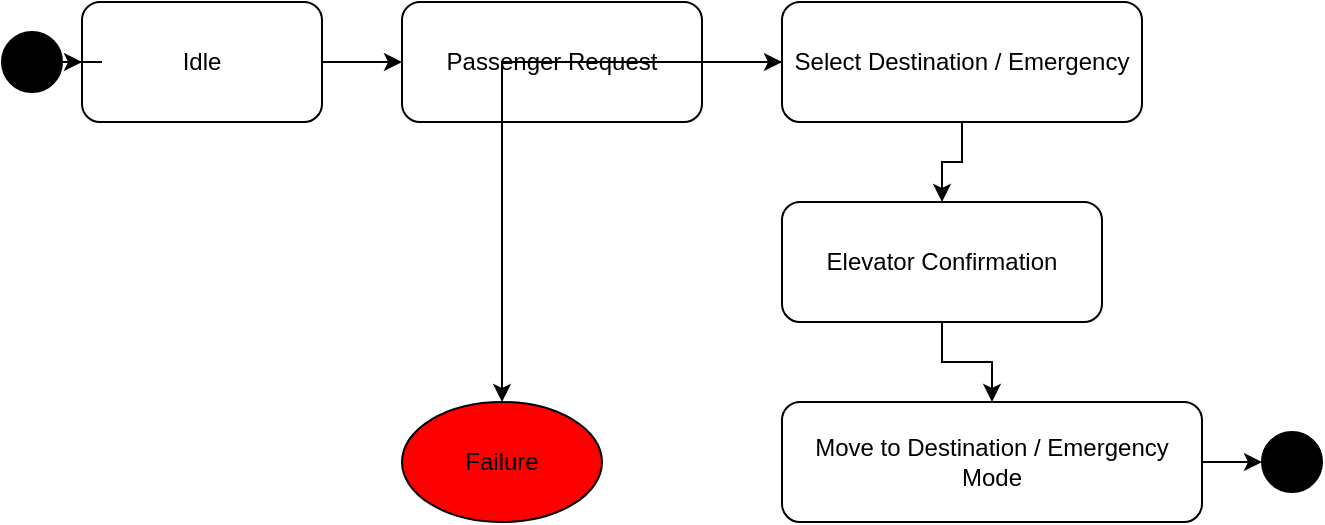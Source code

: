 <?xml version="1.0" encoding="UTF-8"?>
<mxfile>
  <diagram name="Elevator System State Chart">
    <mxGraphModel dx="1377" dy="780" grid="1" gridSize="10" guides="1" tooltips="1" connect="1" arrows="1" fold="1" page="1" pageScale="1" pageWidth="827" pageHeight="1169" math="0" shadow="0">
      <root>
        <mxCell id="0" />
        <mxCell id="1" parent="0" />
        <!-- Initial State -->
        <mxCell id="2" value="" style="ellipse;shape=doubleEllipse;fillColor=black;" vertex="1" parent="1">
          <mxGeometry x="120" y="100" width="30" height="30" as="geometry" />
        </mxCell>
        
        <!-- Idle State -->
        <mxCell id="3" value="Idle" style="rounded=1;whiteSpace=wrap;html=1;" vertex="1" parent="1">
          <mxGeometry x="160" y="85" width="120" height="60" as="geometry" />
        </mxCell>
        
        <!-- Transition to Idle -->
        <mxCell id="4" style="edgeStyle=orthogonalEdgeStyle;rounded=0;orthogonalLoop=1;jettySize=auto;html=1;" edge="1" parent="1" source="2" target="3">
          <mxGeometry relative="1" as="geometry" />
        </mxCell>
        
        <!-- Send Request State -->
        <mxCell id="5" value="Passenger Request" style="rounded=1;whiteSpace=wrap;html=1;" vertex="1" parent="1">
          <mxGeometry x="320" y="85" width="150" height="60" as="geometry" />
        </mxCell>
        
        <!-- Transition to Send Request -->
        <mxCell id="6" style="edgeStyle=orthogonalEdgeStyle;rounded=0;orthogonalLoop=1;jettySize=auto;html=1;" edge="1" parent="1" source="3" target="5">
          <mxGeometry relative="1" as="geometry" />
        </mxCell>
        
        <!-- Normal or Emergency Order -->
        <mxCell id="7" value="Select Destination / Emergency" style="rounded=1;whiteSpace=wrap;html=1;" vertex="1" parent="1">
          <mxGeometry x="510" y="85" width="180" height="60" as="geometry" />
        </mxCell>
        
        <!-- Transition to Normal/Emergency -->
        <mxCell id="8" style="edgeStyle=orthogonalEdgeStyle;rounded=0;orthogonalLoop=1;jettySize=auto;html=1;" edge="1" parent="1" source="5" target="7">
          <mxGeometry relative="1" as="geometry" />
        </mxCell>
        
        <!-- Order Confirmation -->
        <mxCell id="9" value="Elevator Confirmation" style="rounded=1;whiteSpace=wrap;html=1;" vertex="1" parent="1">
          <mxGeometry x="510" y="185" width="160" height="60" as="geometry" />
        </mxCell>
        
        <!-- Transition to Order Confirmation -->
        <mxCell id="10" style="edgeStyle=orthogonalEdgeStyle;rounded=0;orthogonalLoop=1;jettySize=auto;html=1;" edge="1" parent="1" source="7" target="9">
          <mxGeometry relative="1" as="geometry" />
        </mxCell>
        
        <!-- Dispatch Order -->
        <mxCell id="11" value="Move to Destination / Emergency Mode" style="rounded=1;whiteSpace=wrap;html=1;" vertex="1" parent="1">
          <mxGeometry x="510" y="285" width="210" height="60" as="geometry" />
        </mxCell>
        
        <!-- Transition to Dispatch Order -->
        <mxCell id="12" style="edgeStyle=orthogonalEdgeStyle;rounded=0;orthogonalLoop=1;jettySize=auto;html=1;" edge="1" parent="1" source="9" target="11">
          <mxGeometry relative="1" as="geometry" />
        </mxCell>
        
        <!-- Final State (Success) -->
        <mxCell id="13" value="" style="ellipse;shape=doubleEllipse;fillColor=black;" vertex="1" parent="1">
          <mxGeometry x="750" y="300" width="30" height="30" as="geometry" />
        </mxCell>
        
        <!-- Transition to Final State -->
        <mxCell id="14" style="edgeStyle=orthogonalEdgeStyle;rounded=0;orthogonalLoop=1;jettySize=auto;html=1;" edge="1" parent="1" source="11" target="13">
          <mxGeometry relative="1" as="geometry" />
        </mxCell>

        <!-- Final State (Failure) -->
        <mxCell id="15" value="Failure" style="ellipse;fillColor=red;whiteSpace=wrap;html=1;" vertex="1" parent="1">
          <mxGeometry x="320" y="285" width="100" height="60" as="geometry" />
        </mxCell>
        
        <!-- Transition to Failure -->
        <mxCell id="16" style="edgeStyle=orthogonalEdgeStyle;rounded=0;orthogonalLoop=1;jettySize=auto;html=1;" edge="1" parent="1" source="7" target="15">
          <mxGeometry relative="1" as="geometry" />
        </mxCell>
      </root>
    </mxGraphModel>
  </diagram>
</mxfile>
